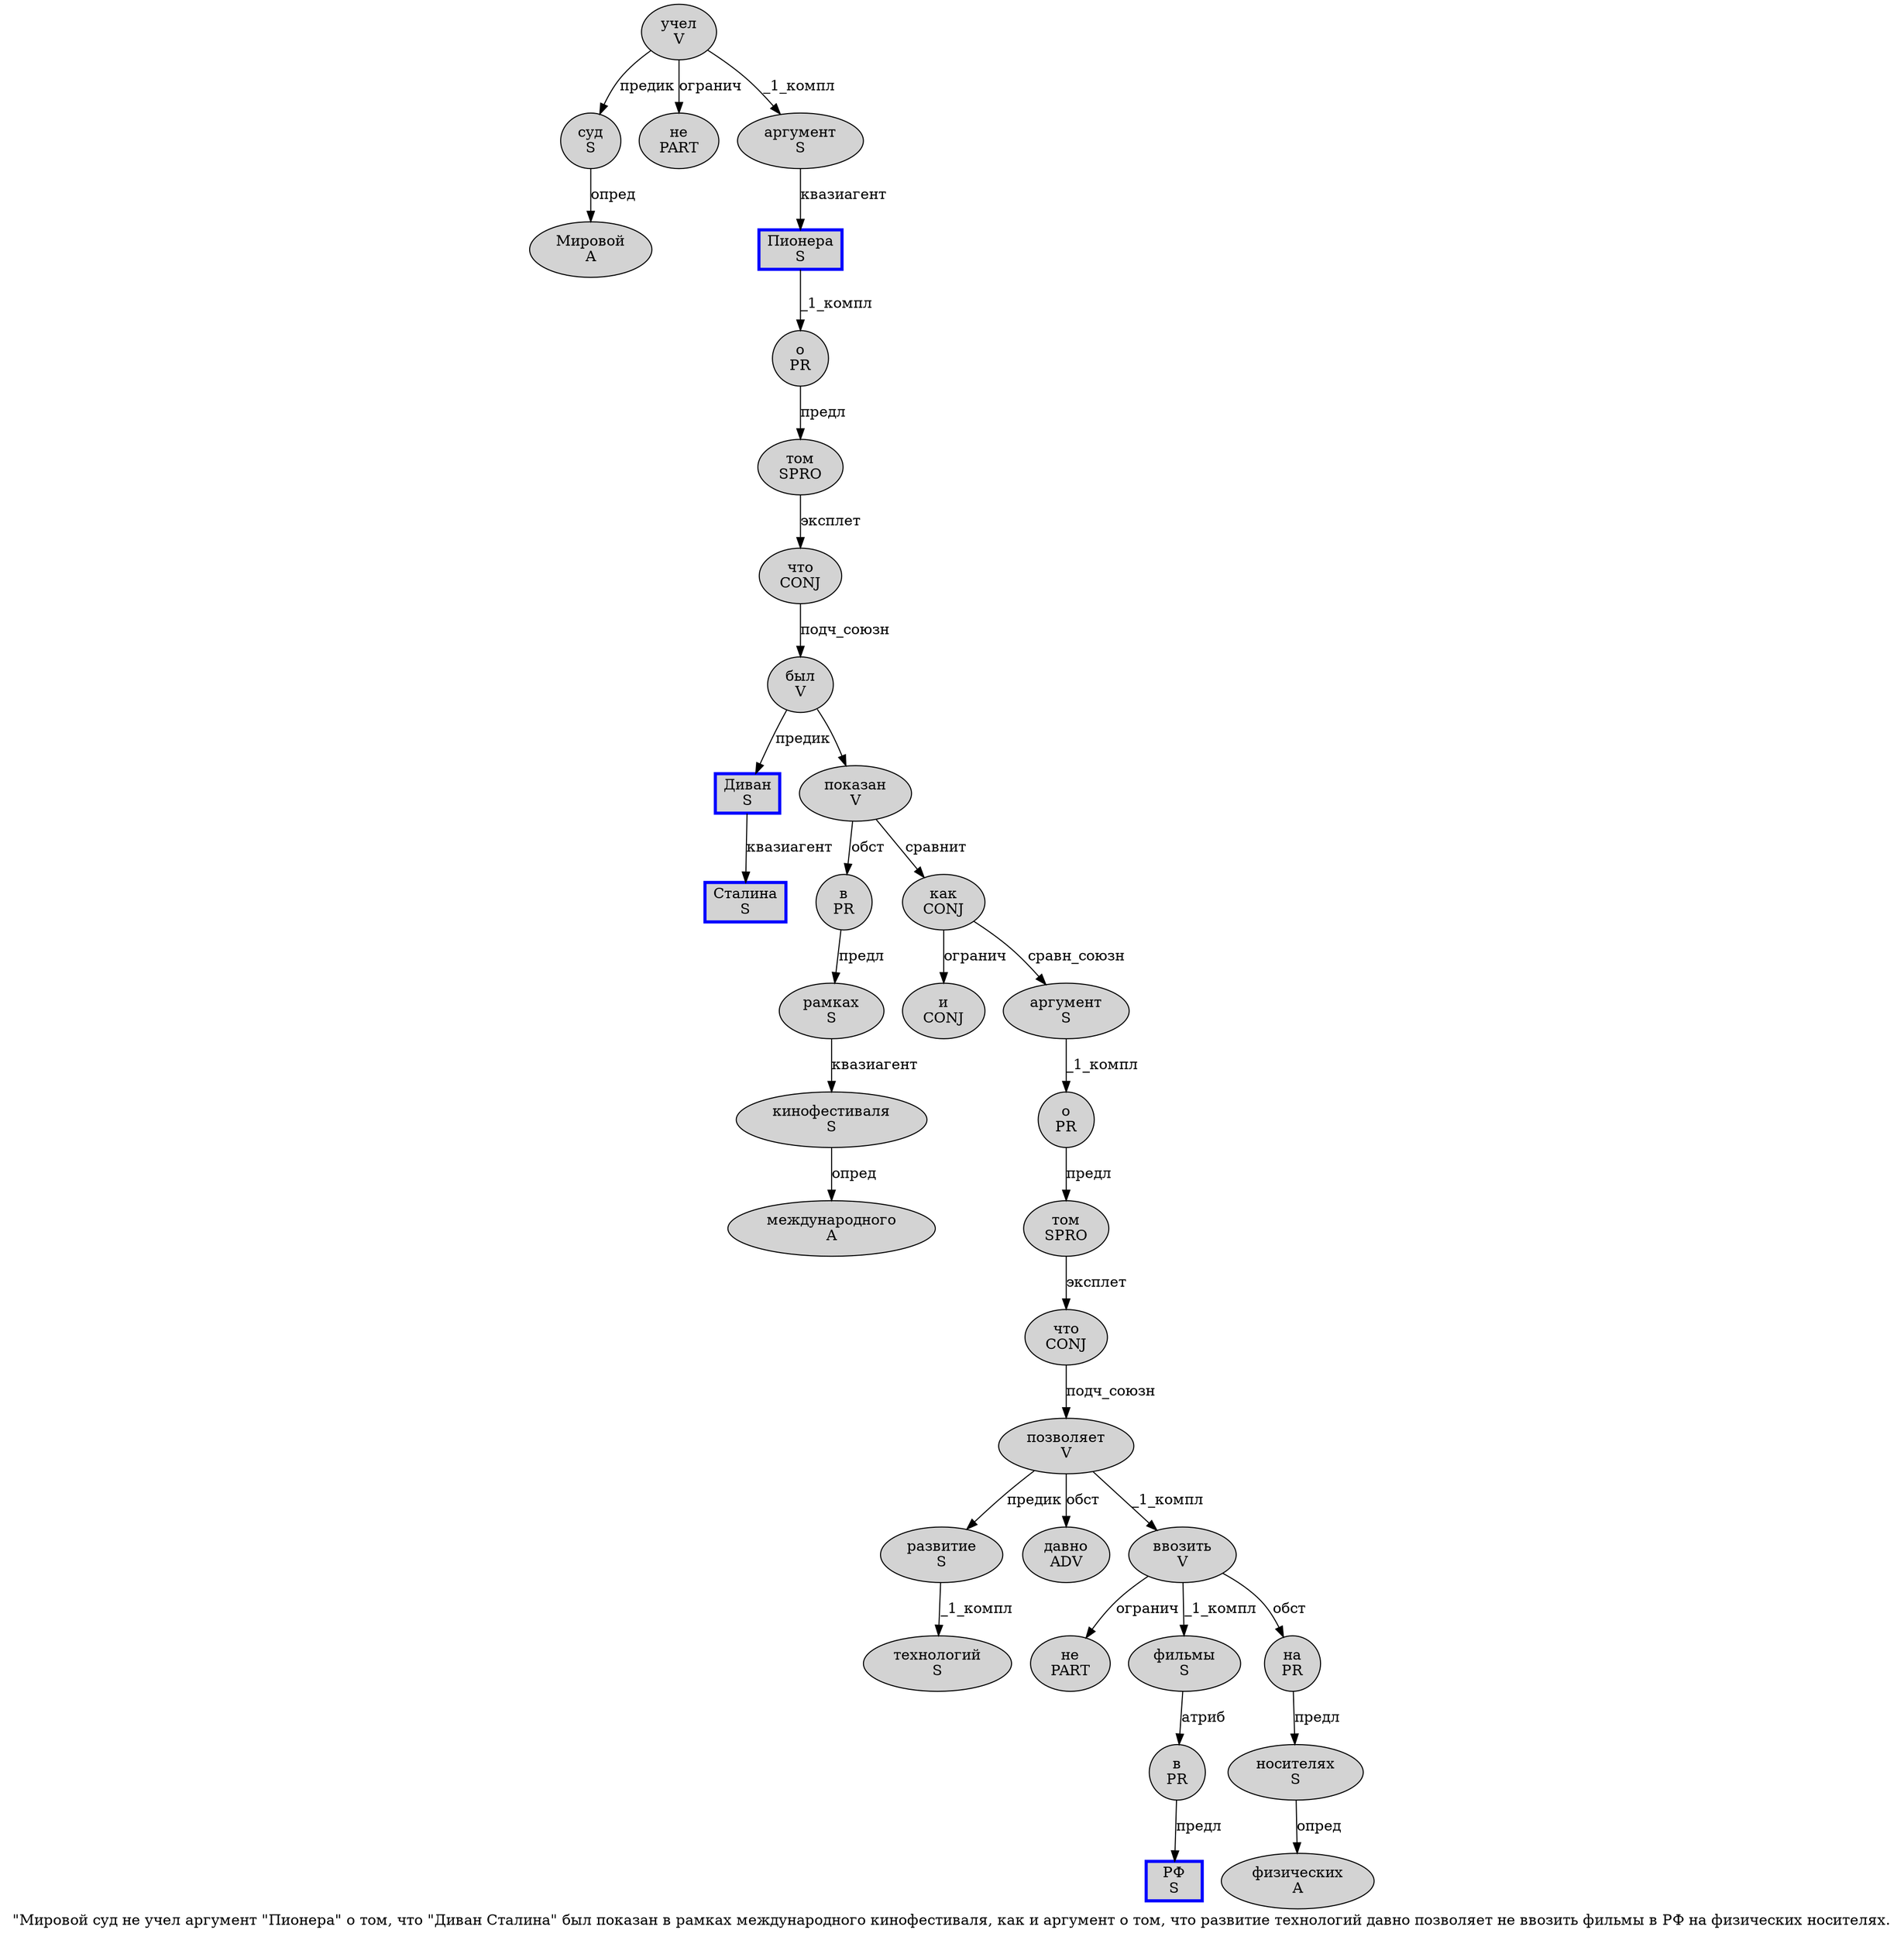 digraph SENTENCE_877 {
	graph [label="\"Мировой суд не учел аргумент \"Пионера\" о том, что \"Диван Сталина\" был показан в рамках международного кинофестиваля, как и аргумент о том, что развитие технологий давно позволяет не ввозить фильмы в РФ на физических носителях."]
	node [style=filled]
		1 [label="Мировой
A" color="" fillcolor=lightgray penwidth=1 shape=ellipse]
		2 [label="суд
S" color="" fillcolor=lightgray penwidth=1 shape=ellipse]
		3 [label="не
PART" color="" fillcolor=lightgray penwidth=1 shape=ellipse]
		4 [label="учел
V" color="" fillcolor=lightgray penwidth=1 shape=ellipse]
		5 [label="аргумент
S" color="" fillcolor=lightgray penwidth=1 shape=ellipse]
		7 [label="Пионера
S" color=blue fillcolor=lightgray penwidth=3 shape=box]
		9 [label="о
PR" color="" fillcolor=lightgray penwidth=1 shape=ellipse]
		10 [label="том
SPRO" color="" fillcolor=lightgray penwidth=1 shape=ellipse]
		12 [label="что
CONJ" color="" fillcolor=lightgray penwidth=1 shape=ellipse]
		14 [label="Диван
S" color=blue fillcolor=lightgray penwidth=3 shape=box]
		15 [label="Сталина
S" color=blue fillcolor=lightgray penwidth=3 shape=box]
		17 [label="был
V" color="" fillcolor=lightgray penwidth=1 shape=ellipse]
		18 [label="показан
V" color="" fillcolor=lightgray penwidth=1 shape=ellipse]
		19 [label="в
PR" color="" fillcolor=lightgray penwidth=1 shape=ellipse]
		20 [label="рамках
S" color="" fillcolor=lightgray penwidth=1 shape=ellipse]
		21 [label="международного
A" color="" fillcolor=lightgray penwidth=1 shape=ellipse]
		22 [label="кинофестиваля
S" color="" fillcolor=lightgray penwidth=1 shape=ellipse]
		24 [label="как
CONJ" color="" fillcolor=lightgray penwidth=1 shape=ellipse]
		25 [label="и
CONJ" color="" fillcolor=lightgray penwidth=1 shape=ellipse]
		26 [label="аргумент
S" color="" fillcolor=lightgray penwidth=1 shape=ellipse]
		27 [label="о
PR" color="" fillcolor=lightgray penwidth=1 shape=ellipse]
		28 [label="том
SPRO" color="" fillcolor=lightgray penwidth=1 shape=ellipse]
		30 [label="что
CONJ" color="" fillcolor=lightgray penwidth=1 shape=ellipse]
		31 [label="развитие
S" color="" fillcolor=lightgray penwidth=1 shape=ellipse]
		32 [label="технологий
S" color="" fillcolor=lightgray penwidth=1 shape=ellipse]
		33 [label="давно
ADV" color="" fillcolor=lightgray penwidth=1 shape=ellipse]
		34 [label="позволяет
V" color="" fillcolor=lightgray penwidth=1 shape=ellipse]
		35 [label="не
PART" color="" fillcolor=lightgray penwidth=1 shape=ellipse]
		36 [label="ввозить
V" color="" fillcolor=lightgray penwidth=1 shape=ellipse]
		37 [label="фильмы
S" color="" fillcolor=lightgray penwidth=1 shape=ellipse]
		38 [label="в
PR" color="" fillcolor=lightgray penwidth=1 shape=ellipse]
		39 [label="РФ
S" color=blue fillcolor=lightgray penwidth=3 shape=box]
		40 [label="на
PR" color="" fillcolor=lightgray penwidth=1 shape=ellipse]
		41 [label="физических
A" color="" fillcolor=lightgray penwidth=1 shape=ellipse]
		42 [label="носителях
S" color="" fillcolor=lightgray penwidth=1 shape=ellipse]
			4 -> 2 [label="предик"]
			4 -> 3 [label="огранич"]
			4 -> 5 [label="_1_компл"]
			10 -> 12 [label="эксплет"]
			26 -> 27 [label="_1_компл"]
			31 -> 32 [label="_1_компл"]
			38 -> 39 [label="предл"]
			18 -> 19 [label="обст"]
			18 -> 24 [label="сравнит"]
			14 -> 15 [label="квазиагент"]
			36 -> 35 [label="огранич"]
			36 -> 37 [label="_1_компл"]
			36 -> 40 [label="обст"]
			37 -> 38 [label="атриб"]
			22 -> 21 [label="опред"]
			5 -> 7 [label="квазиагент"]
			19 -> 20 [label="предл"]
			20 -> 22 [label="квазиагент"]
			24 -> 25 [label="огранич"]
			24 -> 26 [label="сравн_союзн"]
			12 -> 17 [label="подч_союзн"]
			17 -> 14 [label="предик"]
			17 -> 18
			30 -> 34 [label="подч_союзн"]
			42 -> 41 [label="опред"]
			7 -> 9 [label="_1_компл"]
			28 -> 30 [label="эксплет"]
			34 -> 31 [label="предик"]
			34 -> 33 [label="обст"]
			34 -> 36 [label="_1_компл"]
			40 -> 42 [label="предл"]
			9 -> 10 [label="предл"]
			27 -> 28 [label="предл"]
			2 -> 1 [label="опред"]
}